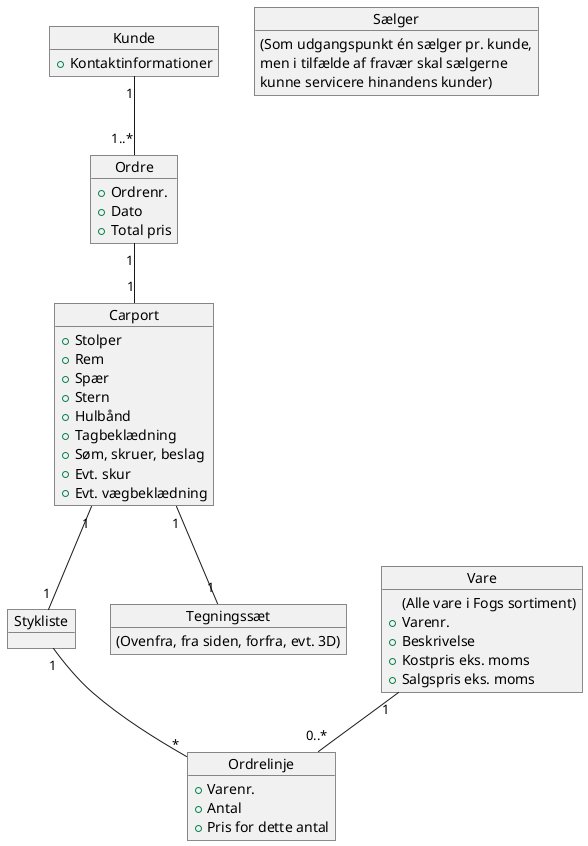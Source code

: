 @startuml
object Kunde {
+Kontaktinformationer
}
object Sælger {
(Som udgangspunkt én sælger pr. kunde,
men i tilfælde af fravær skal sælgerne
kunne servicere hinandens kunder)
}
object Carport {
+Stolper
+Rem
+Spær
+Stern
+Hulbånd
+Tagbeklædning
+Søm, skruer, beslag
+Evt. skur
+Evt. vægbeklædning
}
object Stykliste
object Tegningssæt {
(Ovenfra, fra siden, forfra, evt. 3D)
}
object Ordre {
+Ordrenr.
+Dato
+Total pris
}
object Ordrelinje {
+Varenr.
+Antal
+Pris for dette antal
}
object Vare{
(Alle vare i Fogs sortiment)
+Varenr.
+Beskrivelse
+Kostpris eks. moms
+Salgspris eks. moms
}

Kunde "1" -- "1..*" Ordre
Ordre "1" -- "1" Carport
Carport "1" -- "1" Tegningssæt
Carport "1" -- "1" Stykliste
Stykliste "1" -- "*" Ordrelinje
Vare "1" -- "0..*" Ordrelinje

@enduml